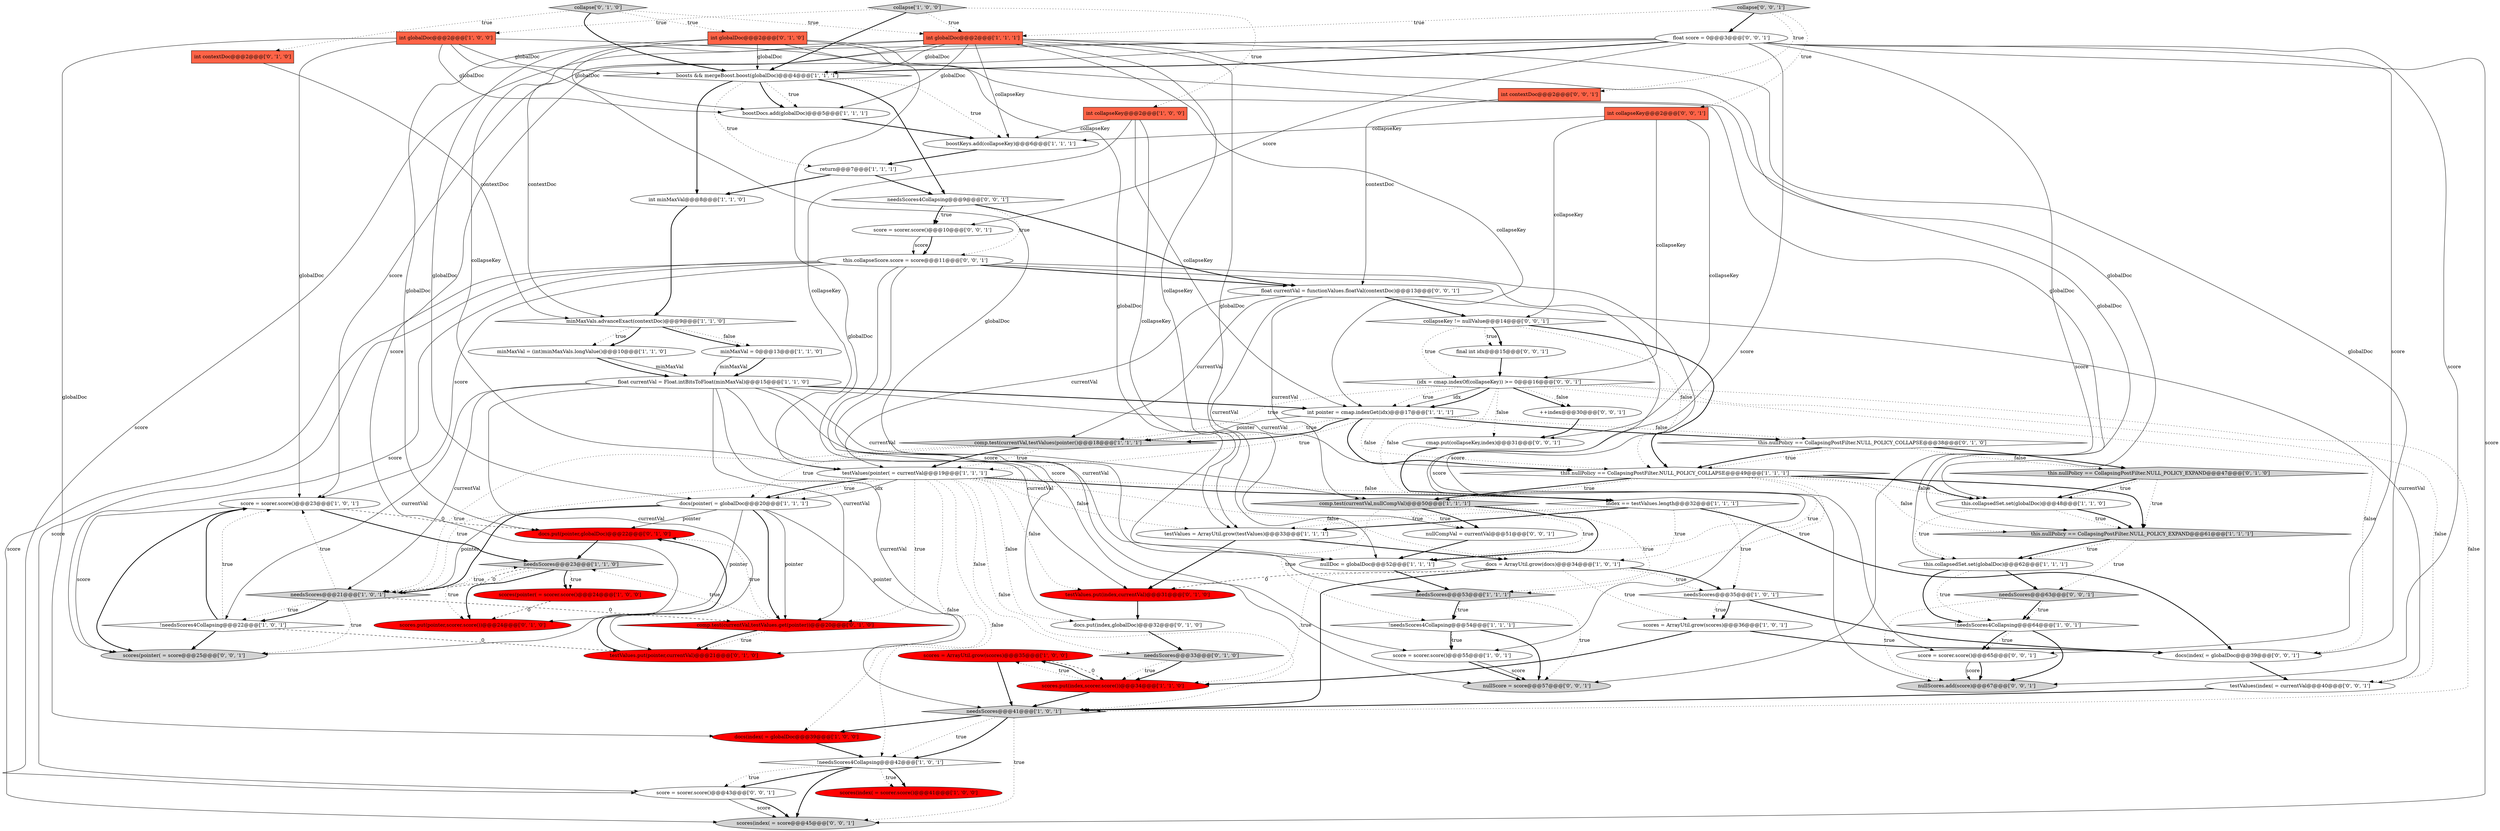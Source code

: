 digraph {
25 [style = filled, label = "scores = ArrayUtil.grow(scores)@@@35@@@['1', '0', '0']", fillcolor = red, shape = ellipse image = "AAA1AAABBB1BBB"];
49 [style = filled, label = "this.nullPolicy == CollapsingPostFilter.NULL_POLICY_EXPAND@@@47@@@['0', '1', '0']", fillcolor = lightgray, shape = diamond image = "AAA0AAABBB2BBB"];
21 [style = filled, label = "boostKeys.add(collapseKey)@@@6@@@['1', '1', '1']", fillcolor = white, shape = ellipse image = "AAA0AAABBB1BBB"];
55 [style = filled, label = "needsScores@@@63@@@['0', '0', '1']", fillcolor = lightgray, shape = diamond image = "AAA0AAABBB3BBB"];
52 [style = filled, label = "comp.test(currentVal,testValues.get(pointer))@@@20@@@['0', '1', '0']", fillcolor = red, shape = diamond image = "AAA1AAABBB2BBB"];
76 [style = filled, label = "score = scorer.score()@@@10@@@['0', '0', '1']", fillcolor = white, shape = ellipse image = "AAA0AAABBB3BBB"];
73 [style = filled, label = "testValues(index( = currentVal@@@40@@@['0', '0', '1']", fillcolor = white, shape = ellipse image = "AAA0AAABBB3BBB"];
5 [style = filled, label = "needsScores@@@53@@@['1', '1', '1']", fillcolor = lightgray, shape = diamond image = "AAA0AAABBB1BBB"];
71 [style = filled, label = "int contextDoc@@@2@@@['0', '0', '1']", fillcolor = tomato, shape = box image = "AAA0AAABBB3BBB"];
35 [style = filled, label = "testValues = ArrayUtil.grow(testValues)@@@33@@@['1', '1', '1']", fillcolor = white, shape = ellipse image = "AAA0AAABBB1BBB"];
59 [style = filled, label = "nullCompVal = currentVal@@@51@@@['0', '0', '1']", fillcolor = white, shape = ellipse image = "AAA0AAABBB3BBB"];
29 [style = filled, label = "boostDocs.add(globalDoc)@@@5@@@['1', '1', '1']", fillcolor = white, shape = ellipse image = "AAA0AAABBB1BBB"];
28 [style = filled, label = "this.nullPolicy == CollapsingPostFilter.NULL_POLICY_EXPAND@@@61@@@['1', '1', '1']", fillcolor = lightgray, shape = diamond image = "AAA0AAABBB1BBB"];
4 [style = filled, label = "docs(index( = globalDoc@@@39@@@['1', '0', '0']", fillcolor = red, shape = ellipse image = "AAA1AAABBB1BBB"];
2 [style = filled, label = "needsScores@@@21@@@['1', '0', '1']", fillcolor = lightgray, shape = diamond image = "AAA0AAABBB1BBB"];
44 [style = filled, label = "needsScores@@@33@@@['0', '1', '0']", fillcolor = lightgray, shape = diamond image = "AAA0AAABBB2BBB"];
32 [style = filled, label = "score = scorer.score()@@@55@@@['1', '0', '1']", fillcolor = white, shape = ellipse image = "AAA0AAABBB1BBB"];
31 [style = filled, label = "comp.test(currentVal,nullCompVal)@@@50@@@['1', '1', '1']", fillcolor = lightgray, shape = diamond image = "AAA0AAABBB1BBB"];
33 [style = filled, label = "needsScores@@@41@@@['1', '0', '1']", fillcolor = lightgray, shape = diamond image = "AAA0AAABBB1BBB"];
45 [style = filled, label = "docs.put(pointer,globalDoc)@@@22@@@['0', '1', '0']", fillcolor = red, shape = ellipse image = "AAA1AAABBB2BBB"];
53 [style = filled, label = "int globalDoc@@@2@@@['0', '1', '0']", fillcolor = tomato, shape = box image = "AAA0AAABBB2BBB"];
9 [style = filled, label = "this.collapsedSet.set(globalDoc)@@@62@@@['1', '1', '1']", fillcolor = white, shape = ellipse image = "AAA0AAABBB1BBB"];
6 [style = filled, label = "minMaxVal = (int)minMaxVals.longValue()@@@10@@@['1', '1', '0']", fillcolor = white, shape = ellipse image = "AAA0AAABBB1BBB"];
8 [style = filled, label = "!needsScores4Collapsing@@@54@@@['1', '1', '1']", fillcolor = white, shape = diamond image = "AAA0AAABBB1BBB"];
3 [style = filled, label = "comp.test(currentVal,testValues(pointer()@@@18@@@['1', '1', '1']", fillcolor = lightgray, shape = diamond image = "AAA0AAABBB1BBB"];
39 [style = filled, label = "int globalDoc@@@2@@@['1', '1', '1']", fillcolor = tomato, shape = box image = "AAA0AAABBB1BBB"];
61 [style = filled, label = "(idx = cmap.indexOf(collapseKey)) >= 0@@@16@@@['0', '0', '1']", fillcolor = white, shape = diamond image = "AAA0AAABBB3BBB"];
74 [style = filled, label = "this.collapseScore.score = score@@@11@@@['0', '0', '1']", fillcolor = white, shape = ellipse image = "AAA0AAABBB3BBB"];
43 [style = filled, label = "scores.put(pointer,scorer.score())@@@24@@@['0', '1', '0']", fillcolor = red, shape = ellipse image = "AAA1AAABBB2BBB"];
1 [style = filled, label = "return@@@7@@@['1', '1', '1']", fillcolor = white, shape = ellipse image = "AAA0AAABBB1BBB"];
24 [style = filled, label = "needsScores@@@23@@@['1', '1', '0']", fillcolor = lightgray, shape = diamond image = "AAA0AAABBB1BBB"];
50 [style = filled, label = "docs.put(index,globalDoc)@@@32@@@['0', '1', '0']", fillcolor = white, shape = ellipse image = "AAA0AAABBB2BBB"];
72 [style = filled, label = "docs(index( = globalDoc@@@39@@@['0', '0', '1']", fillcolor = white, shape = ellipse image = "AAA0AAABBB3BBB"];
19 [style = filled, label = "boosts && mergeBoost.boost(globalDoc)@@@4@@@['1', '1', '1']", fillcolor = white, shape = diamond image = "AAA0AAABBB1BBB"];
22 [style = filled, label = "index == testValues.length@@@32@@@['1', '1', '1']", fillcolor = white, shape = diamond image = "AAA0AAABBB1BBB"];
37 [style = filled, label = "docs = ArrayUtil.grow(docs)@@@34@@@['1', '0', '1']", fillcolor = white, shape = ellipse image = "AAA0AAABBB1BBB"];
69 [style = filled, label = "float score = 0@@@3@@@['0', '0', '1']", fillcolor = white, shape = ellipse image = "AAA0AAABBB3BBB"];
51 [style = filled, label = "this.nullPolicy == CollapsingPostFilter.NULL_POLICY_COLLAPSE@@@38@@@['0', '1', '0']", fillcolor = white, shape = diamond image = "AAA0AAABBB2BBB"];
38 [style = filled, label = "int collapseKey@@@2@@@['1', '0', '0']", fillcolor = tomato, shape = box image = "AAA0AAABBB1BBB"];
26 [style = filled, label = "scores.put(index,scorer.score())@@@34@@@['1', '1', '0']", fillcolor = red, shape = ellipse image = "AAA1AAABBB1BBB"];
68 [style = filled, label = "collapse['0', '0', '1']", fillcolor = lightgray, shape = diamond image = "AAA0AAABBB3BBB"];
15 [style = filled, label = "int pointer = cmap.indexGet(idx)@@@17@@@['1', '1', '1']", fillcolor = white, shape = ellipse image = "AAA0AAABBB1BBB"];
23 [style = filled, label = "minMaxVal = 0@@@13@@@['1', '1', '0']", fillcolor = white, shape = ellipse image = "AAA0AAABBB1BBB"];
10 [style = filled, label = "needsScores@@@35@@@['1', '0', '1']", fillcolor = white, shape = diamond image = "AAA0AAABBB1BBB"];
41 [style = filled, label = "testValues(pointer( = currentVal@@@19@@@['1', '1', '1']", fillcolor = white, shape = ellipse image = "AAA0AAABBB1BBB"];
54 [style = filled, label = "collapse['0', '1', '0']", fillcolor = lightgray, shape = diamond image = "AAA0AAABBB2BBB"];
14 [style = filled, label = "!needsScores4Collapsing@@@64@@@['1', '0', '1']", fillcolor = white, shape = diamond image = "AAA0AAABBB1BBB"];
60 [style = filled, label = "score = scorer.score()@@@43@@@['0', '0', '1']", fillcolor = white, shape = ellipse image = "AAA0AAABBB3BBB"];
0 [style = filled, label = "docs(pointer( = globalDoc@@@20@@@['1', '1', '1']", fillcolor = white, shape = ellipse image = "AAA0AAABBB1BBB"];
7 [style = filled, label = "float currentVal = Float.intBitsToFloat(minMaxVal)@@@15@@@['1', '1', '0']", fillcolor = white, shape = ellipse image = "AAA0AAABBB1BBB"];
27 [style = filled, label = "score = scorer.score()@@@23@@@['1', '0', '1']", fillcolor = white, shape = ellipse image = "AAA0AAABBB1BBB"];
66 [style = filled, label = "score = scorer.score()@@@65@@@['0', '0', '1']", fillcolor = white, shape = ellipse image = "AAA0AAABBB3BBB"];
36 [style = filled, label = "this.nullPolicy == CollapsingPostFilter.NULL_POLICY_COLLAPSE@@@49@@@['1', '1', '1']", fillcolor = white, shape = diamond image = "AAA0AAABBB1BBB"];
56 [style = filled, label = "float currentVal = functionValues.floatVal(contextDoc)@@@13@@@['0', '0', '1']", fillcolor = white, shape = ellipse image = "AAA0AAABBB3BBB"];
18 [style = filled, label = "minMaxVals.advanceExact(contextDoc)@@@9@@@['1', '1', '0']", fillcolor = white, shape = diamond image = "AAA0AAABBB1BBB"];
64 [style = filled, label = "int collapseKey@@@2@@@['0', '0', '1']", fillcolor = tomato, shape = box image = "AAA0AAABBB3BBB"];
62 [style = filled, label = "nullScore = score@@@57@@@['0', '0', '1']", fillcolor = lightgray, shape = ellipse image = "AAA0AAABBB3BBB"];
13 [style = filled, label = "!needsScores4Collapsing@@@42@@@['1', '0', '1']", fillcolor = white, shape = diamond image = "AAA0AAABBB1BBB"];
20 [style = filled, label = "scores = ArrayUtil.grow(scores)@@@36@@@['1', '0', '1']", fillcolor = white, shape = ellipse image = "AAA0AAABBB1BBB"];
46 [style = filled, label = "testValues.put(index,currentVal)@@@31@@@['0', '1', '0']", fillcolor = red, shape = ellipse image = "AAA1AAABBB2BBB"];
34 [style = filled, label = "nullDoc = globalDoc@@@52@@@['1', '1', '1']", fillcolor = white, shape = ellipse image = "AAA0AAABBB1BBB"];
63 [style = filled, label = "++index@@@30@@@['0', '0', '1']", fillcolor = white, shape = ellipse image = "AAA0AAABBB3BBB"];
57 [style = filled, label = "collapseKey != nullValue@@@14@@@['0', '0', '1']", fillcolor = white, shape = diamond image = "AAA0AAABBB3BBB"];
67 [style = filled, label = "nullScores.add(score)@@@67@@@['0', '0', '1']", fillcolor = lightgray, shape = ellipse image = "AAA0AAABBB3BBB"];
47 [style = filled, label = "int contextDoc@@@2@@@['0', '1', '0']", fillcolor = tomato, shape = box image = "AAA0AAABBB2BBB"];
75 [style = filled, label = "scores(pointer( = score@@@25@@@['0', '0', '1']", fillcolor = lightgray, shape = ellipse image = "AAA0AAABBB3BBB"];
11 [style = filled, label = "scores(pointer( = scorer.score()@@@24@@@['1', '0', '0']", fillcolor = red, shape = ellipse image = "AAA1AAABBB1BBB"];
12 [style = filled, label = "int minMaxVal@@@8@@@['1', '1', '0']", fillcolor = white, shape = ellipse image = "AAA0AAABBB1BBB"];
48 [style = filled, label = "testValues.put(pointer,currentVal)@@@21@@@['0', '1', '0']", fillcolor = red, shape = ellipse image = "AAA1AAABBB2BBB"];
58 [style = filled, label = "scores(index( = score@@@45@@@['0', '0', '1']", fillcolor = lightgray, shape = ellipse image = "AAA0AAABBB3BBB"];
70 [style = filled, label = "cmap.put(collapseKey,index)@@@31@@@['0', '0', '1']", fillcolor = white, shape = ellipse image = "AAA0AAABBB3BBB"];
77 [style = filled, label = "final int idx@@@15@@@['0', '0', '1']", fillcolor = white, shape = ellipse image = "AAA0AAABBB3BBB"];
17 [style = filled, label = "this.collapsedSet.set(globalDoc)@@@48@@@['1', '1', '0']", fillcolor = white, shape = ellipse image = "AAA0AAABBB1BBB"];
30 [style = filled, label = "scores(index( = scorer.score()@@@41@@@['1', '0', '0']", fillcolor = red, shape = ellipse image = "AAA1AAABBB1BBB"];
65 [style = filled, label = "needsScores4Collapsing@@@9@@@['0', '0', '1']", fillcolor = white, shape = diamond image = "AAA0AAABBB3BBB"];
42 [style = filled, label = "collapse['1', '0', '0']", fillcolor = lightgray, shape = diamond image = "AAA0AAABBB1BBB"];
40 [style = filled, label = "!needsScores4Collapsing@@@22@@@['1', '0', '1']", fillcolor = white, shape = diamond image = "AAA0AAABBB1BBB"];
16 [style = filled, label = "int globalDoc@@@2@@@['1', '0', '0']", fillcolor = tomato, shape = box image = "AAA0AAABBB1BBB"];
61->33 [style = dotted, label="false"];
14->66 [style = bold, label=""];
39->34 [style = solid, label="globalDoc"];
41->0 [style = bold, label=""];
51->49 [style = dotted, label="false"];
37->46 [style = dashed, label="0"];
25->33 [style = bold, label=""];
68->69 [style = bold, label=""];
68->64 [style = dotted, label="true"];
20->26 [style = bold, label=""];
51->36 [style = dotted, label="true"];
39->15 [style = solid, label="collapseKey"];
13->60 [style = dotted, label="true"];
50->44 [style = bold, label=""];
55->14 [style = bold, label=""];
15->3 [style = solid, label="pointer"];
74->58 [style = solid, label="score"];
16->4 [style = solid, label="globalDoc"];
24->43 [style = dotted, label="true"];
57->36 [style = dotted, label="false"];
28->9 [style = bold, label=""];
10->72 [style = bold, label=""];
36->28 [style = bold, label=""];
61->22 [style = dotted, label="false"];
65->76 [style = dotted, label="true"];
68->71 [style = dotted, label="true"];
65->56 [style = bold, label=""];
16->29 [style = solid, label="globalDoc"];
24->43 [style = bold, label=""];
7->52 [style = solid, label="currentVal"];
76->74 [style = solid, label="score"];
45->24 [style = bold, label=""];
47->18 [style = solid, label="contextDoc"];
54->19 [style = bold, label=""];
56->41 [style = solid, label="currentVal"];
14->67 [style = bold, label=""];
53->19 [style = solid, label="globalDoc"];
41->2 [style = dotted, label="true"];
16->28 [style = solid, label="globalDoc"];
61->3 [style = dotted, label="true"];
69->27 [style = solid, label="score"];
53->17 [style = solid, label="globalDoc"];
0->52 [style = bold, label=""];
69->75 [style = solid, label="score"];
32->62 [style = bold, label=""];
3->41 [style = dotted, label="true"];
41->46 [style = dotted, label="false"];
31->59 [style = dotted, label="true"];
77->61 [style = bold, label=""];
65->74 [style = dotted, label="true"];
35->37 [style = bold, label=""];
10->20 [style = dotted, label="true"];
39->72 [style = solid, label="globalDoc"];
24->11 [style = bold, label=""];
41->22 [style = dotted, label="false"];
71->56 [style = solid, label="contextDoc"];
21->1 [style = bold, label=""];
72->73 [style = bold, label=""];
12->18 [style = bold, label=""];
39->35 [style = solid, label="collapseKey"];
74->67 [style = solid, label="score"];
36->17 [style = dotted, label="false"];
31->34 [style = dotted, label="true"];
42->38 [style = dotted, label="true"];
52->48 [style = dotted, label="true"];
3->0 [style = dotted, label="true"];
1->12 [style = bold, label=""];
22->35 [style = dotted, label="true"];
9->14 [style = bold, label=""];
69->76 [style = solid, label="score"];
40->75 [style = bold, label=""];
41->22 [style = bold, label=""];
36->17 [style = bold, label=""];
11->43 [style = dashed, label="0"];
46->50 [style = bold, label=""];
74->56 [style = bold, label=""];
37->33 [style = bold, label=""];
27->45 [style = dashed, label="0"];
53->34 [style = solid, label="globalDoc"];
16->5 [style = solid, label="globalDoc"];
42->19 [style = bold, label=""];
33->13 [style = dotted, label="true"];
41->35 [style = dotted, label="false"];
19->12 [style = bold, label=""];
66->67 [style = bold, label=""];
2->24 [style = dotted, label="true"];
7->40 [style = solid, label="currentVal"];
0->52 [style = solid, label="pointer"];
61->15 [style = dotted, label="true"];
36->31 [style = bold, label=""];
0->48 [style = solid, label="pointer"];
38->41 [style = solid, label="collapseKey"];
31->5 [style = dotted, label="true"];
65->76 [style = bold, label=""];
59->34 [style = bold, label=""];
44->26 [style = dotted, label="true"];
19->21 [style = dotted, label="true"];
2->75 [style = dotted, label="true"];
56->57 [style = bold, label=""];
38->21 [style = solid, label="collapseKey"];
41->4 [style = dotted, label="false"];
24->2 [style = dashed, label="0"];
74->62 [style = solid, label="score"];
55->14 [style = dotted, label="true"];
33->13 [style = bold, label=""];
36->31 [style = dotted, label="true"];
64->57 [style = solid, label="collapseKey"];
39->19 [style = solid, label="globalDoc"];
41->0 [style = dotted, label="true"];
54->53 [style = dotted, label="true"];
41->0 [style = solid, label="idx"];
18->6 [style = dotted, label="true"];
8->62 [style = bold, label=""];
15->3 [style = dotted, label="true"];
66->67 [style = solid, label="score"];
13->60 [style = bold, label=""];
74->32 [style = solid, label="score"];
15->41 [style = dotted, label="true"];
19->29 [style = dotted, label="true"];
52->45 [style = dotted, label="true"];
2->27 [style = dotted, label="true"];
52->48 [style = bold, label=""];
28->9 [style = dotted, label="true"];
37->20 [style = dotted, label="true"];
0->43 [style = solid, label="pointer"];
14->66 [style = dotted, label="true"];
7->34 [style = solid, label="currentVal"];
70->22 [style = bold, label=""];
42->16 [style = dotted, label="true"];
49->17 [style = bold, label=""];
23->7 [style = bold, label=""];
16->27 [style = solid, label="globalDoc"];
5->8 [style = dotted, label="true"];
6->7 [style = bold, label=""];
74->27 [style = solid, label="score"];
61->63 [style = bold, label=""];
49->17 [style = dotted, label="true"];
39->41 [style = solid, label="collapseKey"];
69->32 [style = solid, label="score"];
15->36 [style = bold, label=""];
42->39 [style = dotted, label="true"];
39->9 [style = solid, label="globalDoc"];
19->1 [style = dotted, label="true"];
7->31 [style = solid, label="currentVal"];
61->15 [style = solid, label="idx"];
27->75 [style = solid, label="score"];
31->59 [style = bold, label=""];
39->18 [style = solid, label="contextDoc"];
36->28 [style = dotted, label="false"];
18->23 [style = bold, label=""];
57->77 [style = dotted, label="true"];
41->13 [style = dotted, label="false"];
37->10 [style = bold, label=""];
25->26 [style = dashed, label="0"];
74->66 [style = solid, label="score"];
19->29 [style = bold, label=""];
33->4 [style = bold, label=""];
69->62 [style = solid, label="score"];
4->13 [style = bold, label=""];
16->19 [style = solid, label="globalDoc"];
22->37 [style = dotted, label="true"];
63->70 [style = bold, label=""];
69->58 [style = solid, label="score"];
60->58 [style = solid, label="score"];
56->31 [style = solid, label="currentVal"];
15->3 [style = bold, label=""];
39->21 [style = solid, label="collapseKey"];
29->21 [style = bold, label=""];
31->8 [style = dotted, label="true"];
31->34 [style = bold, label=""];
41->37 [style = dotted, label="false"];
57->77 [style = bold, label=""];
40->48 [style = dashed, label="0"];
76->74 [style = bold, label=""];
24->11 [style = dotted, label="true"];
60->58 [style = bold, label=""];
57->61 [style = dotted, label="true"];
7->36 [style = solid, label="currentVal"];
55->67 [style = dotted, label="true"];
13->30 [style = dotted, label="true"];
49->28 [style = dotted, label="true"];
6->7 [style = solid, label="minMaxVal"];
51->36 [style = bold, label=""];
18->6 [style = bold, label=""];
41->33 [style = dotted, label="false"];
37->26 [style = dotted, label="true"];
74->60 [style = solid, label="score"];
3->41 [style = bold, label=""];
40->27 [style = bold, label=""];
17->28 [style = dotted, label="true"];
27->75 [style = bold, label=""];
22->72 [style = bold, label=""];
7->15 [style = bold, label=""];
27->24 [style = bold, label=""];
52->24 [style = dotted, label="true"];
61->63 [style = dotted, label="false"];
15->51 [style = dotted, label="false"];
41->52 [style = dotted, label="true"];
40->27 [style = dotted, label="true"];
69->67 [style = solid, label="score"];
22->35 [style = bold, label=""];
35->46 [style = bold, label=""];
1->65 [style = bold, label=""];
7->46 [style = solid, label="currentVal"];
74->75 [style = solid, label="score"];
32->62 [style = solid, label="score"];
15->36 [style = dotted, label="false"];
5->62 [style = dotted, label="true"];
18->23 [style = dotted, label="false"];
37->10 [style = dotted, label="true"];
5->8 [style = bold, label=""];
10->20 [style = bold, label=""];
22->10 [style = dotted, label="true"];
53->45 [style = solid, label="globalDoc"];
7->33 [style = solid, label="currentVal"];
69->66 [style = solid, label="score"];
68->39 [style = dotted, label="true"];
61->70 [style = dotted, label="false"];
41->50 [style = dotted, label="false"];
8->32 [style = bold, label=""];
26->25 [style = dotted, label="true"];
34->5 [style = bold, label=""];
39->0 [style = solid, label="globalDoc"];
26->25 [style = bold, label=""];
0->2 [style = bold, label=""];
38->15 [style = solid, label="collapseKey"];
54->39 [style = dotted, label="true"];
64->61 [style = solid, label="collapseKey"];
7->48 [style = solid, label="currentVal"];
2->40 [style = dotted, label="true"];
33->58 [style = dotted, label="true"];
19->65 [style = bold, label=""];
2->40 [style = bold, label=""];
13->30 [style = bold, label=""];
51->49 [style = bold, label=""];
2->52 [style = dashed, label="0"];
13->58 [style = bold, label=""];
8->32 [style = dotted, label="true"];
9->14 [style = dotted, label="true"];
61->73 [style = dotted, label="false"];
23->7 [style = solid, label="minMaxVal"];
56->59 [style = solid, label="currentVal"];
41->44 [style = dotted, label="false"];
9->55 [style = bold, label=""];
53->50 [style = solid, label="globalDoc"];
0->45 [style = solid, label="pointer"];
17->28 [style = bold, label=""];
48->45 [style = bold, label=""];
54->47 [style = dotted, label="true"];
44->26 [style = bold, label=""];
28->55 [style = dotted, label="true"];
53->29 [style = solid, label="globalDoc"];
61->15 [style = bold, label=""];
38->35 [style = solid, label="collapseKey"];
17->9 [style = dotted, label="true"];
73->33 [style = bold, label=""];
64->21 [style = solid, label="collapseKey"];
57->36 [style = bold, label=""];
20->72 [style = bold, label=""];
39->29 [style = solid, label="globalDoc"];
0->2 [style = solid, label="pointer"];
56->73 [style = solid, label="currentVal"];
61->72 [style = dotted, label="false"];
7->2 [style = solid, label="currentVal"];
36->5 [style = dotted, label="true"];
36->34 [style = dotted, label="true"];
26->33 [style = bold, label=""];
69->60 [style = solid, label="score"];
56->3 [style = solid, label="currentVal"];
69->19 [style = bold, label=""];
64->70 [style = solid, label="collapseKey"];
3->2 [style = dotted, label="true"];
15->51 [style = bold, label=""];
}
